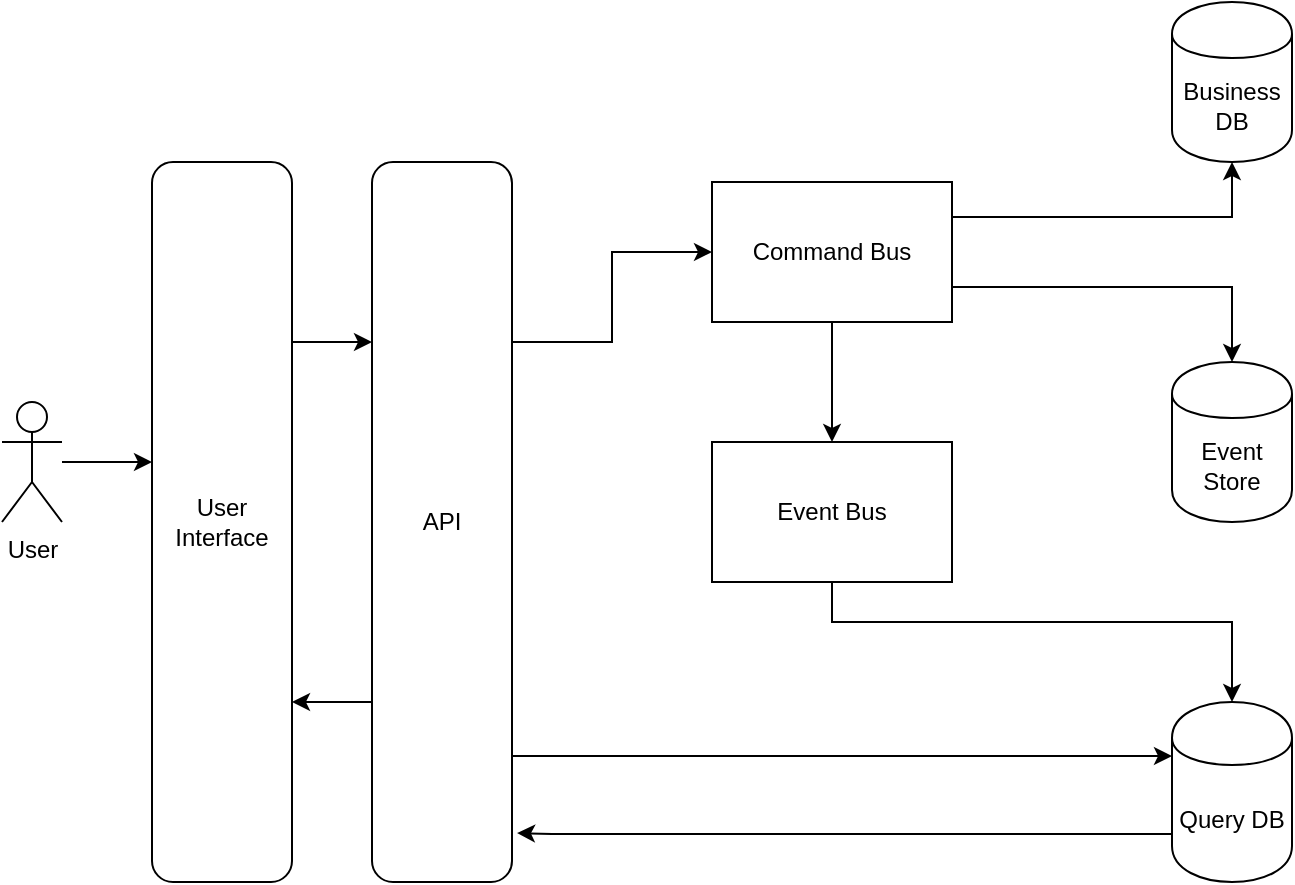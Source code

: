 <mxfile pages="1" version="11.2.3" type="github"><diagram id="WdisLMAs8mkuHc23gYCt" name="第1頁"><mxGraphModel dx="1185" dy="637" grid="1" gridSize="10" guides="1" tooltips="1" connect="1" arrows="1" fold="1" page="1" pageScale="1" pageWidth="827" pageHeight="1169" math="0" shadow="0"><root><mxCell id="0"/><mxCell id="1" parent="0"/><mxCell id="hUF2g_m6Gj_g1Mef7Ktn-18" style="edgeStyle=orthogonalEdgeStyle;rounded=0;orthogonalLoop=1;jettySize=auto;html=1;exitX=1;exitY=0.25;exitDx=0;exitDy=0;" edge="1" parent="1" source="kt2M5CYh1yICSgFxLCaW-1" target="hUF2g_m6Gj_g1Mef7Ktn-14"><mxGeometry relative="1" as="geometry"/></mxCell><mxCell id="hUF2g_m6Gj_g1Mef7Ktn-19" style="edgeStyle=orthogonalEdgeStyle;rounded=0;orthogonalLoop=1;jettySize=auto;html=1;exitX=1;exitY=0.75;exitDx=0;exitDy=0;" edge="1" parent="1" source="kt2M5CYh1yICSgFxLCaW-1" target="hUF2g_m6Gj_g1Mef7Ktn-15"><mxGeometry relative="1" as="geometry"/></mxCell><mxCell id="hUF2g_m6Gj_g1Mef7Ktn-42" value="" style="edgeStyle=orthogonalEdgeStyle;rounded=0;comic=0;orthogonalLoop=1;jettySize=auto;html=1;strokeColor=#000000;" edge="1" parent="1" source="kt2M5CYh1yICSgFxLCaW-1" target="hUF2g_m6Gj_g1Mef7Ktn-41"><mxGeometry relative="1" as="geometry"><Array as="points"><mxPoint x="460" y="250"/><mxPoint x="460" y="250"/></Array></mxGeometry></mxCell><mxCell id="kt2M5CYh1yICSgFxLCaW-1" value="Command Bus" style="rounded=0;whiteSpace=wrap;html=1;" parent="1" vertex="1"><mxGeometry x="400" y="130" width="120" height="70" as="geometry"/></mxCell><mxCell id="hUF2g_m6Gj_g1Mef7Ktn-13" value="" style="edgeStyle=orthogonalEdgeStyle;rounded=0;orthogonalLoop=1;jettySize=auto;html=1;" edge="1" parent="1" source="hUF2g_m6Gj_g1Mef7Ktn-8" target="hUF2g_m6Gj_g1Mef7Ktn-11"><mxGeometry relative="1" as="geometry"><Array as="points"><mxPoint x="150" y="270"/><mxPoint x="150" y="270"/></Array></mxGeometry></mxCell><mxCell id="hUF2g_m6Gj_g1Mef7Ktn-8" value="User" style="shape=umlActor;verticalLabelPosition=bottom;labelBackgroundColor=#ffffff;verticalAlign=top;html=1;outlineConnect=0;" vertex="1" parent="1"><mxGeometry x="45" y="240" width="30" height="60" as="geometry"/></mxCell><mxCell id="hUF2g_m6Gj_g1Mef7Ktn-30" style="edgeStyle=orthogonalEdgeStyle;rounded=0;comic=0;orthogonalLoop=1;jettySize=auto;html=1;exitX=1;exitY=0.25;exitDx=0;exitDy=0;entryX=0;entryY=0.25;entryDx=0;entryDy=0;strokeColor=#000000;" edge="1" parent="1" source="hUF2g_m6Gj_g1Mef7Ktn-11" target="hUF2g_m6Gj_g1Mef7Ktn-28"><mxGeometry relative="1" as="geometry"/></mxCell><mxCell id="hUF2g_m6Gj_g1Mef7Ktn-11" value="User Interface" style="rounded=1;whiteSpace=wrap;html=1;" vertex="1" parent="1"><mxGeometry x="120" y="120" width="70" height="360" as="geometry"/></mxCell><mxCell id="hUF2g_m6Gj_g1Mef7Ktn-14" value="Business&lt;br&gt;DB" style="shape=cylinder;whiteSpace=wrap;html=1;boundedLbl=1;backgroundOutline=1;" vertex="1" parent="1"><mxGeometry x="630" y="40" width="60" height="80" as="geometry"/></mxCell><mxCell id="hUF2g_m6Gj_g1Mef7Ktn-15" value="Event Store" style="shape=cylinder;whiteSpace=wrap;html=1;boundedLbl=1;backgroundOutline=1;" vertex="1" parent="1"><mxGeometry x="630" y="220" width="60" height="80" as="geometry"/></mxCell><mxCell id="hUF2g_m6Gj_g1Mef7Ktn-46" style="edgeStyle=orthogonalEdgeStyle;rounded=0;comic=0;orthogonalLoop=1;jettySize=auto;html=1;exitX=0;exitY=0.7;exitDx=0;exitDy=0;entryX=1.036;entryY=0.932;entryDx=0;entryDy=0;entryPerimeter=0;strokeColor=#000000;" edge="1" parent="1" source="hUF2g_m6Gj_g1Mef7Ktn-16" target="hUF2g_m6Gj_g1Mef7Ktn-28"><mxGeometry relative="1" as="geometry"><Array as="points"><mxPoint x="630" y="456"/><mxPoint x="320" y="456"/></Array></mxGeometry></mxCell><mxCell id="hUF2g_m6Gj_g1Mef7Ktn-16" value="Query DB" style="shape=cylinder;whiteSpace=wrap;html=1;boundedLbl=1;backgroundOutline=1;" vertex="1" parent="1"><mxGeometry x="630" y="390" width="60" height="90" as="geometry"/></mxCell><mxCell id="hUF2g_m6Gj_g1Mef7Ktn-27" value="" style="endArrow=classic;html=1;entryX=0;entryY=0.25;entryDx=0;entryDy=0;exitX=0.986;exitY=0.859;exitDx=0;exitDy=0;exitPerimeter=0;comic=0;fillColor=#e1d5e7;strokeColor=none;" edge="1" parent="1" source="hUF2g_m6Gj_g1Mef7Ktn-11"><mxGeometry width="50" height="50" relative="1" as="geometry"><mxPoint x="30" y="550" as="sourcePoint"/><mxPoint x="400" y="395" as="targetPoint"/></mxGeometry></mxCell><mxCell id="hUF2g_m6Gj_g1Mef7Ktn-31" style="edgeStyle=orthogonalEdgeStyle;rounded=0;comic=0;orthogonalLoop=1;jettySize=auto;html=1;exitX=1;exitY=0.25;exitDx=0;exitDy=0;strokeColor=#000000;" edge="1" parent="1" source="hUF2g_m6Gj_g1Mef7Ktn-28" target="kt2M5CYh1yICSgFxLCaW-1"><mxGeometry relative="1" as="geometry"/></mxCell><mxCell id="hUF2g_m6Gj_g1Mef7Ktn-32" style="edgeStyle=orthogonalEdgeStyle;rounded=0;comic=0;orthogonalLoop=1;jettySize=auto;html=1;exitX=0;exitY=0.75;exitDx=0;exitDy=0;entryX=1;entryY=0.75;entryDx=0;entryDy=0;strokeColor=#000000;" edge="1" parent="1" source="hUF2g_m6Gj_g1Mef7Ktn-28" target="hUF2g_m6Gj_g1Mef7Ktn-11"><mxGeometry relative="1" as="geometry"/></mxCell><mxCell id="hUF2g_m6Gj_g1Mef7Ktn-44" style="edgeStyle=orthogonalEdgeStyle;rounded=0;comic=0;orthogonalLoop=1;jettySize=auto;html=1;exitX=1;exitY=0.75;exitDx=0;exitDy=0;entryX=0;entryY=0.3;entryDx=0;entryDy=0;strokeColor=#000000;" edge="1" parent="1" source="hUF2g_m6Gj_g1Mef7Ktn-28" target="hUF2g_m6Gj_g1Mef7Ktn-16"><mxGeometry relative="1" as="geometry"><Array as="points"><mxPoint x="300" y="417"/></Array></mxGeometry></mxCell><mxCell id="hUF2g_m6Gj_g1Mef7Ktn-28" value="API" style="rounded=1;whiteSpace=wrap;html=1;" vertex="1" parent="1"><mxGeometry x="230" y="120" width="70" height="360" as="geometry"/></mxCell><mxCell id="hUF2g_m6Gj_g1Mef7Ktn-43" style="edgeStyle=orthogonalEdgeStyle;rounded=0;comic=0;orthogonalLoop=1;jettySize=auto;html=1;entryX=0.5;entryY=0;entryDx=0;entryDy=0;strokeColor=#000000;" edge="1" parent="1" source="hUF2g_m6Gj_g1Mef7Ktn-41" target="hUF2g_m6Gj_g1Mef7Ktn-16"><mxGeometry relative="1" as="geometry"><Array as="points"><mxPoint x="460" y="350"/><mxPoint x="660" y="350"/></Array></mxGeometry></mxCell><mxCell id="hUF2g_m6Gj_g1Mef7Ktn-41" value="Event Bus" style="rounded=0;whiteSpace=wrap;html=1;" vertex="1" parent="1"><mxGeometry x="400" y="260" width="120" height="70" as="geometry"/></mxCell></root></mxGraphModel></diagram></mxfile>